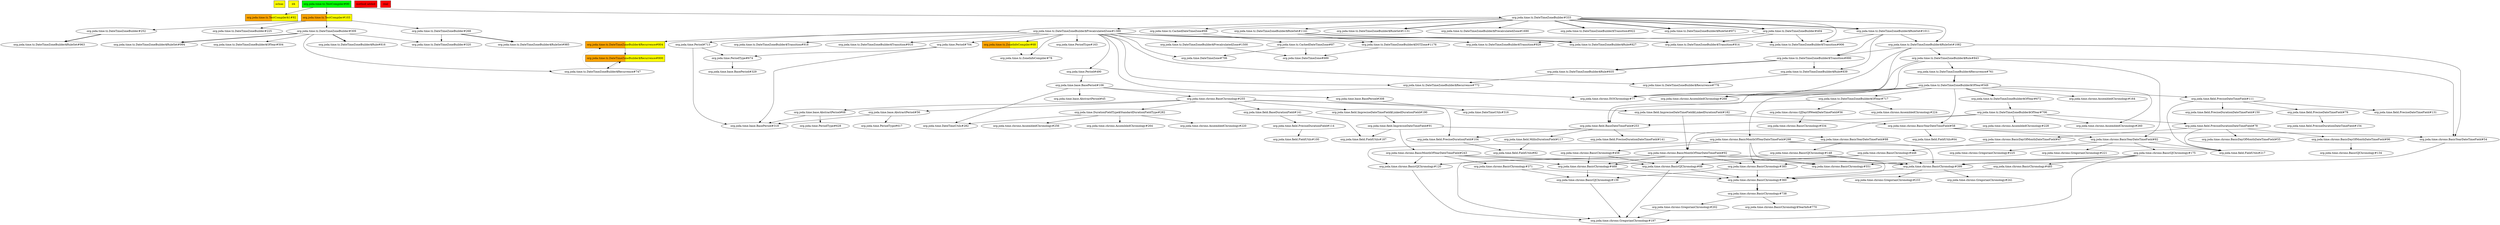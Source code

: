 digraph enhanced {
	"ochiai" [style=striped shape=box fillcolor="yellow"];
	"d4" [style=striped shape=box fillcolor="yellow"];
	"org.joda.time.tz.DateTimeZoneBuilder$Recurrence#804" [style=striped shape=box fillcolor="orange:yellow"];
	"method added" [style=striped shape=box fillcolor="red"];
	"org.joda.time.tz.TestCompiler#90" [style=striped shape=box fillcolor="green"];
	"org.joda.time.tz.ZoneInfoCompiler#68" [style=striped shape=box fillcolor="orange:yellow"];
	"org.joda.time.tz.TestCompiler$1#92" [style=striped shape=box fillcolor="orange:yellow"];
	"org.joda.time.tz.TestCompiler#103" [style=striped shape=box fillcolor="orange:yellow"];
	"real" [style=striped shape=box fillcolor="red"];
	"org.joda.time.tz.DateTimeZoneBuilder$Recurrence#800" [style=striped shape=box fillcolor="orange:yellow"];
	"org.joda.time.chrono.BasicMonthOfYearDateTimeField#243" -> "org.joda.time.chrono.BasicChronology#371";
	"org.joda.time.tz.DateTimeZoneBuilder#404" -> "org.joda.time.tz.DateTimeZoneBuilder$Transition#906";
	"org.joda.time.tz.DateTimeZoneBuilder$RuleSet#1011" -> "org.joda.time.tz.DateTimeZoneBuilder$Transition#906";
	"org.joda.time.tz.DateTimeZoneBuilder#333" -> "org.joda.time.tz.DateTimeZoneBuilder$Transition#906";
	"org.joda.time.tz.DateTimeZoneBuilder$PrecalculatedZone#1389" -> "org.joda.time.tz.DateTimeZoneBuilder$Transition#906";
	"org.joda.time.tz.DateTimeZoneBuilder$Rule#843" -> "org.joda.time.chrono.ISOChronology#77";
	"org.joda.time.tz.DateTimeZoneBuilder$OfYear#549" -> "org.joda.time.chrono.ISOChronology#77";
	"org.joda.time.tz.DateTimeZoneBuilder$RuleSet#1082" -> "org.joda.time.chrono.ISOChronology#77";
	"org.joda.time.tz.DateTimeZoneBuilder$PrecalculatedZone#1389" -> "org.joda.time.chrono.ISOChronology#77";
	"org.joda.time.tz.TestCompiler#90" -> "org.joda.time.tz.TestCompiler$1#92";
	"org.joda.time.tz.CachedDateTimeZone#68" -> "org.joda.time.tz.CachedDateTimeZone#87";
	"org.joda.time.chrono.GJDayOfWeekDateTimeField#56" -> "org.joda.time.chrono.BasicChronology#534";
	"org.joda.time.tz.DateTimeZoneBuilder$PrecalculatedZone#1389" -> "org.joda.time.PeriodType#163";
	"org.joda.time.tz.DateTimeZoneBuilder$OfYear#549" -> "org.joda.time.tz.DateTimeZoneBuilder$OfYear#672" [style=bold];
	"org.joda.time.field.ImpreciseDateTimeField#91" -> "org.joda.time.chrono.BasicMonthOfYearDateTimeField#243";
	"org.joda.time.tz.DateTimeZoneBuilder$OfYear#672" -> "org.joda.time.tz.DateTimeZoneBuilder$OfYear#706";
	"org.joda.time.tz.DateTimeZoneBuilder$Recurrence#761" -> "org.joda.time.tz.DateTimeZoneBuilder$OfYear#549" [style=bold];
	"org.joda.time.field.PreciseDurationDateTimeField#78" -> "org.joda.time.field.FieldUtils#217";
	"org.joda.time.chrono.BasicYearDateTimeField#82" -> "org.joda.time.field.FieldUtils#217";
	"org.joda.time.field.PreciseDateTimeField#111" -> "org.joda.time.field.FieldUtils#217";
	"org.joda.time.chrono.BasicMonthOfYearDateTimeField#298" -> "org.joda.time.field.FieldUtils#217";
	"org.joda.time.tz.DateTimeZoneBuilder$RuleSet#1141" -> "org.joda.time.tz.DateTimeZoneBuilder$Rule#827" [style=bold];
	"org.joda.time.DurationFieldType$StandardDurationFieldType#282" -> "org.joda.time.chrono.AssembledChronology#256";
	"org.joda.time.field.BaseDateTimeField#253" -> "org.joda.time.field.PreciseDurationDateTimeField#141";
	"org.joda.time.tz.DateTimeZoneBuilder$Recurrence#747" -> "org.joda.time.tz.DateTimeZoneBuilder$Recurrence#804" [style=dotted];
	"org.joda.time.tz.DateTimeZoneBuilder$PrecalculatedZone#1389" -> "org.joda.time.tz.DateTimeZoneBuilder$Recurrence#804";
	"org.joda.time.tz.DateTimeZoneBuilder$OfYear#706" -> "org.joda.time.field.PreciseDurationDateTimeField#78";
	"org.joda.time.chrono.BasicChronology#371" -> "org.joda.time.chrono.BasicChronology#360";
	"org.joda.time.chrono.BasicGJChronology#88" -> "org.joda.time.chrono.BasicChronology#360";
	"org.joda.time.chrono.BasicChronology#385" -> "org.joda.time.chrono.BasicChronology#360";
	"org.joda.time.chrono.BasicGJChronology#148" -> "org.joda.time.chrono.BasicChronology#360";
	"org.joda.time.chrono.BasicChronology#468" -> "org.joda.time.chrono.BasicChronology#360";
	"org.joda.time.chrono.BasicChronology#485" -> "org.joda.time.chrono.BasicChronology#360";
	"org.joda.time.chrono.BasicChronology#399" -> "org.joda.time.chrono.BasicChronology#360";
	"org.joda.time.field.PreciseDurationDateTimeField#78" -> "org.joda.time.chrono.BasicDayOfMonthDateTimeField#55";
	"org.joda.time.tz.DateTimeZoneBuilder$RuleSet#1011" -> "org.joda.time.tz.DateTimeZoneBuilder$Rule#839";
	"org.joda.time.tz.DateTimeZoneBuilder$Transition#890" -> "org.joda.time.tz.DateTimeZoneBuilder$Rule#839";
	"org.joda.time.chrono.BasicGJChronology#175" -> "org.joda.time.chrono.BasicChronology#485";
	"org.joda.time.tz.DateTimeZoneBuilder#333" -> "org.joda.time.tz.DateTimeZoneBuilder$PrecalculatedZone#1389";
	"org.joda.time.tz.DateTimeZoneBuilder$OfYear#549" -> "org.joda.time.tz.DateTimeZoneBuilder$OfYear#717";
	"org.joda.time.field.PreciseDurationField#114" -> "org.joda.time.field.FieldUtils#100";
	"org.joda.time.field.PreciseDateTimeField#111" -> "org.joda.time.field.PreciseDateTimeField#131";
	"org.joda.time.tz.DateTimeZoneBuilder$OfYear#706" -> "org.joda.time.chrono.AssembledChronology#260";
	"org.joda.time.tz.DateTimeZoneBuilder$OfYear#549" -> "org.joda.time.chrono.AssembledChronology#260";
	"org.joda.time.chrono.BaseChronology#255" -> "org.joda.time.field.ImpreciseDateTimeField$LinkedDurationField#190";
	"org.joda.time.tz.DateTimeZoneBuilder$Transition#890" -> "org.joda.time.tz.DateTimeZoneBuilder$Rule#835" [style=bold];
	"org.joda.time.tz.DateTimeZoneBuilder$Rule#843" -> "org.joda.time.chrono.BasicYearDateTimeField#82";
	"org.joda.time.chrono.BasicYearDateTimeField#58" -> "org.joda.time.chrono.BasicYearDateTimeField#82";
	"org.joda.time.tz.DateTimeZoneBuilder$Rule#843" -> "org.joda.time.chrono.AssembledChronology#268";
	"org.joda.time.tz.DateTimeZoneBuilder$OfYear#549" -> "org.joda.time.chrono.AssembledChronology#268";
	"org.joda.time.tz.DateTimeZoneBuilder$RuleSet#1082" -> "org.joda.time.chrono.AssembledChronology#268";
	"org.joda.time.tz.DateTimeZoneBuilder$Rule#835" -> "org.joda.time.tz.DateTimeZoneBuilder$Recurrence#772";
	"org.joda.time.tz.DateTimeZoneBuilder$PrecalculatedZone#1389" -> "org.joda.time.tz.DateTimeZoneBuilder$Recurrence#772";
	"org.joda.time.DurationFieldType$StandardDurationFieldType#282" -> "org.joda.time.chrono.AssembledChronology#264";
	"org.joda.time.base.AbstractPeriod#56" -> "org.joda.time.PeriodType#617";
	"org.joda.time.field.ImpreciseDateTimeField#91" -> "org.joda.time.field.FieldUtils#187";
	"org.joda.time.field.BaseDurationField#141" -> "org.joda.time.field.FieldUtils#187";
	"org.joda.time.tz.DateTimeZoneBuilder$Rule#839" -> "org.joda.time.tz.DateTimeZoneBuilder$Recurrence#776";
	"org.joda.time.tz.DateTimeZoneBuilder$PrecalculatedZone#1389" -> "org.joda.time.tz.DateTimeZoneBuilder$Recurrence#776";
	"org.joda.time.field.PreciseDurationDateTimeField#78" -> "org.joda.time.chrono.BasicDayOfMonthDateTimeField#47";
	"org.joda.time.tz.DateTimeZoneBuilder#333" -> "org.joda.time.tz.DateTimeZoneBuilder$RuleSet#1011" [style=bold];
	"org.joda.time.tz.DateTimeZoneBuilder#333" -> "org.joda.time.tz.DateTimeZoneBuilder$RuleSet#1131" [style=bold];
	"org.joda.time.tz.DateTimeZoneBuilder#333" -> "org.joda.time.tz.CachedDateTimeZone#68";
	"org.joda.time.chrono.BasicYearDateTimeField#82" -> "org.joda.time.chrono.BasicGJChronology#175";
	"org.joda.time.field.ImpreciseDateTimeField#91" -> "org.joda.time.chrono.BasicYearDateTimeField#88";
	"org.joda.time.tz.TestCompiler#90" -> "org.joda.time.tz.TestCompiler#103";
	"org.joda.time.Period#490" -> "org.joda.time.base.BasePeriod#106";
	"org.joda.time.chrono.BasicGJChronology#175" -> "org.joda.time.chrono.BasicChronology#551";
	"org.joda.time.chrono.BasicMonthOfYearDateTimeField#92" -> "org.joda.time.chrono.BasicChronology#551";
	"org.joda.time.chrono.BasicMonthOfYearDateTimeField#298" -> "org.joda.time.chrono.BasicChronology#551";
	"org.joda.time.tz.TestCompiler#103" -> "org.joda.time.tz.DateTimeZoneBuilder#225";
	"org.joda.time.chrono.BasicGJChronology#148" -> "org.joda.time.chrono.BasicChronology#399";
	"org.joda.time.chrono.BasicGJChronology#175" -> "org.joda.time.chrono.BasicChronology#399";
	"org.joda.time.chrono.BasicMonthOfYearDateTimeField#92" -> "org.joda.time.chrono.BasicChronology#399";
	"org.joda.time.chrono.BasicYearDateTimeField#54" -> "org.joda.time.chrono.BasicChronology#399";
	"org.joda.time.chrono.BasicChronology#448" -> "org.joda.time.chrono.BasicChronology#399";
	"org.joda.time.chrono.BasicMonthOfYearDateTimeField#298" -> "org.joda.time.chrono.BasicChronology#399";
	"org.joda.time.chrono.BasicMonthOfYearDateTimeField#243" -> "org.joda.time.chrono.BasicChronology#399";
	"org.joda.time.tz.DateTimeZoneBuilder#333" -> "org.joda.time.tz.DateTimeZoneBuilder$PrecalculatedZone#1690";
	"org.joda.time.tz.ZoneInfoCompiler#68" -> "org.joda.time.tz.ZoneInfoCompiler#78" [style=dotted];
	"org.joda.time.tz.DateTimeZoneBuilder$PrecalculatedZone#1389" -> "org.joda.time.tz.ZoneInfoCompiler#78";
	"org.joda.time.base.AbstractPeriod#68" -> "org.joda.time.PeriodType#628";
	"org.joda.time.field.PreciseDateTimeField#111" -> "org.joda.time.field.PreciseDateTimeField#79";
	"org.joda.time.chrono.BasicChronology#738" -> "org.joda.time.chrono.GregorianChronology#202";
	"org.joda.time.chrono.BasicGJChronology#175" -> "org.joda.time.chrono.BasicChronology#385";
	"org.joda.time.chrono.BasicMonthOfYearDateTimeField#92" -> "org.joda.time.chrono.BasicChronology#385";
	"org.joda.time.chrono.BasicMonthOfYearDateTimeField#298" -> "org.joda.time.chrono.BasicChronology#385";
	"org.joda.time.tz.DateTimeZoneBuilder$PrecalculatedZone#1389" -> "org.joda.time.Period#713";
	"org.joda.time.tz.CachedDateTimeZone#87" -> "org.joda.time.DateTimeZone#706";
	"org.joda.time.tz.DateTimeZoneBuilder$PrecalculatedZone#1389" -> "org.joda.time.DateTimeZone#706";
	"org.joda.time.tz.TestCompiler#90" -> "org.joda.time.tz.DateTimeZoneBuilder#333";
	"org.joda.time.field.ImpreciseDateTimeField$LinkedDurationField#190" -> "org.joda.time.field.ImpreciseDateTimeField#91";
	"org.joda.time.tz.DateTimeZoneBuilder#309" -> "org.joda.time.tz.DateTimeZoneBuilder$Rule#816" [style=bold];
	"org.joda.time.tz.DateTimeZoneBuilder$RuleSet#1011" -> "org.joda.time.tz.DateTimeZoneBuilder$RuleSet#1082";
	"org.joda.time.tz.DateTimeZoneBuilder#333" -> "org.joda.time.tz.DateTimeZoneBuilder$RuleSet#1082";
	"org.joda.time.chrono.BaseChronology#255" -> "org.joda.time.DurationFieldType$StandardDurationFieldType#282";
	"org.joda.time.field.BaseDateTimeField#253" -> "org.joda.time.field.MillisDurationField#117";
	"org.joda.time.chrono.BasicChronology#399" -> "org.joda.time.chrono.GregorianChronology#233";
	"org.joda.time.tz.DateTimeZoneBuilder$PrecalculatedZone#1389" -> "org.joda.time.Period#704";
	"org.joda.time.PeriodType#674" -> "org.joda.time.base.BasePeriod#329";
	"org.joda.time.base.BasePeriod#308" -> "org.joda.time.DateTimeUtils#316";
	"org.joda.time.tz.DateTimeZoneBuilder#309" -> "org.joda.time.tz.DateTimeZoneBuilder#320";
	"org.joda.time.tz.DateTimeZoneBuilder#268" -> "org.joda.time.tz.DateTimeZoneBuilder#320";
	"org.joda.time.chrono.BasicMonthOfYearDateTimeField#298" -> "org.joda.time.chrono.BasicChronology#458";
	"org.joda.time.tz.DateTimeZoneBuilder#309" -> "org.joda.time.tz.DateTimeZoneBuilder$RuleSet#994" [style=bold];
	"org.joda.time.tz.DateTimeZoneBuilder#268" -> "org.joda.time.tz.DateTimeZoneBuilder$RuleSet#985" [style=bold];
	"org.joda.time.tz.DateTimeZoneBuilder$DSTZone#1176" -> "org.joda.time.DateTimeZone#689";
	"org.joda.time.tz.CachedDateTimeZone#87" -> "org.joda.time.DateTimeZone#689";
	"org.joda.time.tz.DateTimeZoneBuilder$PrecalculatedZone#1500" -> "org.joda.time.DateTimeZone#689";
	"org.joda.time.tz.DateTimeZoneBuilder#309" -> "org.joda.time.tz.DateTimeZoneBuilder$OfYear#504";
	"org.joda.time.chrono.BasicChronology#360" -> "org.joda.time.chrono.BasicChronology#738" [style=bold];
	"org.joda.time.chrono.BasicChronology#399" -> "org.joda.time.chrono.GregorianChronology#241";
	"org.joda.time.chrono.BasicMonthOfYearDateTimeField#92" -> "org.joda.time.chrono.BasicGJChronology#88";
	"org.joda.time.chrono.BasicChronology#458" -> "org.joda.time.chrono.BasicGJChronology#88";
	"org.joda.time.chrono.BasicChronology#448" -> "org.joda.time.chrono.BasicGJChronology#88";
	"org.joda.time.chrono.BasicMonthOfYearDateTimeField#243" -> "org.joda.time.chrono.BasicGJChronology#88";
	"org.joda.time.chrono.BasicYearDateTimeField#82" -> "org.joda.time.chrono.GregorianChronology#221";
	"org.joda.time.base.BasePeriod#106" -> "org.joda.time.DateTimeUtils#282";
	"org.joda.time.DurationFieldType$StandardDurationFieldType#282" -> "org.joda.time.DateTimeUtils#282";
	"org.joda.time.tz.DateTimeZoneBuilder#333" -> "org.joda.time.tz.DateTimeZoneBuilder$RuleSet#1141";
	"org.joda.time.field.PreciseDurationDateTimeField#78" -> "org.joda.time.chrono.BasicDayOfMonthDateTimeField#96";
	"org.joda.time.tz.DateTimeZoneBuilder$OfYear#706" -> "org.joda.time.chrono.BasicMonthOfYearDateTimeField#92";
	"org.joda.time.field.ImpreciseDateTimeField$LinkedDurationField#182" -> "org.joda.time.chrono.BasicMonthOfYearDateTimeField#92";
	"org.joda.time.tz.DateTimeZoneBuilder$OfYear#706" -> "org.joda.time.chrono.AssembledChronology#228";
	"org.joda.time.chrono.BasicMonthOfYearDateTimeField#92" -> "org.joda.time.chrono.BasicGJChronology#120";
	"org.joda.time.chrono.BasicMonthOfYearDateTimeField#298" -> "org.joda.time.chrono.BasicGJChronology#120";
	"org.joda.time.chrono.BasicMonthOfYearDateTimeField#243" -> "org.joda.time.chrono.BasicGJChronology#120";
	"org.joda.time.chrono.BasicYearDateTimeField#82" -> "org.joda.time.chrono.GregorianChronology#225";
	"org.joda.time.base.BasePeriod#106" -> "org.joda.time.base.AbstractPeriod#45";
	"org.joda.time.chrono.BasicDayOfMonthDateTimeField#47" -> "org.joda.time.chrono.BasicChronology#448";
	"org.joda.time.tz.DateTimeZoneBuilder$PrecalculatedZone#1389" -> "org.joda.time.tz.DateTimeZoneBuilder$PrecalculatedZone#1500";
	"org.joda.time.tz.DateTimeZoneBuilder$OfYear#549" -> "org.joda.time.chrono.BasicMonthOfYearDateTimeField#298";
	"org.joda.time.base.BasePeriod#106" -> "org.joda.time.chrono.BaseChronology#255";
	"org.joda.time.tz.TestCompiler#103" -> "org.joda.time.tz.DateTimeZoneBuilder#309";
	"org.joda.time.tz.DateTimeZoneBuilder$PrecalculatedZone#1389" -> "org.joda.time.tz.ZoneInfoCompiler#68";
	"org.joda.time.tz.DateTimeZoneBuilder$PrecalculatedZone#1389" -> "org.joda.time.Period#490";
	"org.joda.time.field.PreciseDurationField#104" -> "org.joda.time.field.FieldUtils#82";
	"org.joda.time.field.MillisDurationField#117" -> "org.joda.time.field.FieldUtils#82";
	"org.joda.time.tz.DateTimeZoneBuilder$OfYear#717" -> "org.joda.time.chrono.AssembledChronology#224";
	"org.joda.time.DurationFieldType$StandardDurationFieldType#282" -> "org.joda.time.chrono.AssembledChronology#220";
	"org.joda.time.chrono.BasicGJChronology#88" -> "org.joda.time.chrono.GregorianChronology#197";
	"org.joda.time.chrono.GregorianChronology#202" -> "org.joda.time.chrono.GregorianChronology#197";
	"org.joda.time.chrono.BasicGJChronology#148" -> "org.joda.time.chrono.GregorianChronology#197";
	"org.joda.time.chrono.BasicGJChronology#120" -> "org.joda.time.chrono.GregorianChronology#197";
	"org.joda.time.chrono.BasicGJChronology#175" -> "org.joda.time.chrono.GregorianChronology#197";
	"org.joda.time.chrono.BasicGJChronology#139" -> "org.joda.time.chrono.GregorianChronology#197";
	"org.joda.time.chrono.BasicDayOfMonthDateTimeField#96" -> "org.joda.time.chrono.BasicGJChronology#134";
	"org.joda.time.tz.DateTimeZoneBuilder#404" -> "org.joda.time.tz.DateTimeZoneBuilder$Transition#929";
	"org.joda.time.tz.DateTimeZoneBuilder$PrecalculatedZone#1389" -> "org.joda.time.tz.DateTimeZoneBuilder$Transition#929";
	"org.joda.time.field.BaseDurationField#141" -> "org.joda.time.field.PreciseDurationField#114";
	"org.joda.time.chrono.BasicChronology#738" -> "org.joda.time.chrono.BasicChronology$YearInfo#770";
	"org.joda.time.base.BasePeriod#106" -> "org.joda.time.base.BasePeriod#308";
	"org.joda.time.chrono.BaseChronology#255" -> "org.joda.time.base.AbstractPeriod#56";
	"org.joda.time.tz.DateTimeZoneBuilder#333" -> "org.joda.time.tz.DateTimeZoneBuilder$Transition#922" [style=bold];
	"org.joda.time.tz.DateTimeZoneBuilder$OfYear#706" -> "org.joda.time.field.BaseDateTimeField#253";
	"org.joda.time.tz.DateTimeZoneBuilder$OfYear#717" -> "org.joda.time.field.BaseDateTimeField#253";
	"org.joda.time.tz.DateTimeZoneBuilder$OfYear#549" -> "org.joda.time.field.BaseDateTimeField#253";
	"org.joda.time.tz.TestCompiler#103" -> "org.joda.time.tz.DateTimeZoneBuilder#268";
	"org.joda.time.tz.DateTimeZoneBuilder#333" -> "org.joda.time.tz.DateTimeZoneBuilder$RuleSet#971" [style=bold];
	"org.joda.time.tz.DateTimeZoneBuilder#252" -> "org.joda.time.tz.DateTimeZoneBuilder$RuleSet#963" [style=bold];
	"org.joda.time.chrono.BaseChronology#255" -> "org.joda.time.field.ImpreciseDateTimeField$LinkedDurationField#182";
	"org.joda.time.tz.DateTimeZoneBuilder$RuleSet#1082" -> "org.joda.time.tz.DateTimeZoneBuilder$Rule#843";
	"org.joda.time.tz.DateTimeZoneBuilder$RuleSet#1011" -> "org.joda.time.tz.DateTimeZoneBuilder$Transition#890";
	"org.joda.time.tz.DateTimeZoneBuilder$RuleSet#1082" -> "org.joda.time.tz.DateTimeZoneBuilder$Transition#890";
	"org.joda.time.tz.DateTimeZoneBuilder$Rule#843" -> "org.joda.time.tz.DateTimeZoneBuilder$Recurrence#761";
	"org.joda.time.tz.DateTimeZoneBuilder$Recurrence#804" -> "org.joda.time.tz.DateTimeZoneBuilder$Recurrence#800";
	"org.joda.time.tz.DateTimeZoneBuilder$Recurrence#747" -> "org.joda.time.tz.DateTimeZoneBuilder$Recurrence#800" [style=dotted];
	"org.joda.time.chrono.BasicChronology#371" -> "org.joda.time.chrono.BasicGJChronology#139";
	"org.joda.time.chrono.BasicChronology#385" -> "org.joda.time.chrono.BasicGJChronology#139";
	"org.joda.time.chrono.BasicChronology#468" -> "org.joda.time.chrono.BasicGJChronology#139";
	"org.joda.time.field.PreciseDateTimeField#79" -> "org.joda.time.field.PreciseDurationDateTimeField#154";
	"org.joda.time.tz.DateTimeZoneBuilder#309" -> "org.joda.time.tz.DateTimeZoneBuilder$Recurrence#747";
	"org.joda.time.tz.DateTimeZoneBuilder$Recurrence#800" -> "org.joda.time.tz.DateTimeZoneBuilder$Recurrence#747";
	"org.joda.time.chrono.BasicYearDateTimeField#88" -> "org.joda.time.chrono.BasicGJChronology#148";
	"org.joda.time.Period#704" -> "org.joda.time.PeriodType#674";
	"org.joda.time.Period#713" -> "org.joda.time.PeriodType#674";
	"org.joda.time.tz.DateTimeZoneBuilder$PrecalculatedZone#1389" -> "org.joda.time.tz.DateTimeZoneBuilder$Transition#918";
	"org.joda.time.tz.DateTimeZoneBuilder$RuleSet#1141" -> "org.joda.time.tz.DateTimeZoneBuilder$DSTZone#1176";
	"org.joda.time.tz.DateTimeZoneBuilder$PrecalculatedZone#1389" -> "org.joda.time.tz.DateTimeZoneBuilder$DSTZone#1176";
	"org.joda.time.tz.TestCompiler#103" -> "org.joda.time.tz.DateTimeZoneBuilder#252";
	"org.joda.time.Period#704" -> "org.joda.time.base.BasePeriod#318";
	"org.joda.time.base.AbstractPeriod#56" -> "org.joda.time.base.BasePeriod#318";
	"org.joda.time.Period#713" -> "org.joda.time.base.BasePeriod#318";
	"org.joda.time.base.AbstractPeriod#68" -> "org.joda.time.base.BasePeriod#318";
	"org.joda.time.tz.DateTimeZoneBuilder#404" -> "org.joda.time.tz.DateTimeZoneBuilder$Transition#914";
	"org.joda.time.tz.DateTimeZoneBuilder$PrecalculatedZone#1389" -> "org.joda.time.tz.DateTimeZoneBuilder$Transition#914";
	"org.joda.time.tz.DateTimeZoneBuilder$Rule#843" -> "org.joda.time.chrono.BasicYearDateTimeField#54";
	"org.joda.time.tz.DateTimeZoneBuilder$RuleSet#1082" -> "org.joda.time.chrono.BasicYearDateTimeField#54";
	"org.joda.time.chrono.BasicYearDateTimeField#58" -> "org.joda.time.chrono.BasicYearDateTimeField#54";
	"org.joda.time.tz.DateTimeZoneBuilder$OfYear#717" -> "org.joda.time.chrono.GJDayOfWeekDateTimeField#56";
	"org.joda.time.chrono.BasicMonthOfYearDateTimeField#92" -> "org.joda.time.chrono.BasicChronology#468";
	"org.joda.time.chrono.BasicChronology#458" -> "org.joda.time.chrono.BasicChronology#468";
	"org.joda.time.chrono.BasicChronology#448" -> "org.joda.time.chrono.BasicChronology#468";
	"org.joda.time.chrono.BasicMonthOfYearDateTimeField#243" -> "org.joda.time.chrono.BasicChronology#468";
	"org.joda.time.tz.DateTimeZoneBuilder$PrecalculatedZone#1389" -> "org.joda.time.tz.DateTimeZoneBuilder$Transition#910";
	"org.joda.time.field.ImpreciseDateTimeField$LinkedDurationField#182" -> "org.joda.time.chrono.BasicYearDateTimeField#58";
	"org.joda.time.tz.DateTimeZoneBuilder$OfYear#549" -> "org.joda.time.chrono.BasicYearDateTimeField#58";
	"org.joda.time.chrono.BaseChronology#255" -> "org.joda.time.base.AbstractPeriod#68";
	"org.joda.time.tz.DateTimeZoneBuilder#333" -> "org.joda.time.tz.DateTimeZoneBuilder#404" [style=bold];
	"org.joda.time.chrono.BaseChronology#255" -> "org.joda.time.field.BaseDurationField#141";
	"org.joda.time.tz.DateTimeZoneBuilder$OfYear#549" -> "org.joda.time.field.PreciseDateTimeField#111";
	"org.joda.time.chrono.BaseChronology#255" -> "org.joda.time.field.PreciseDurationField#104";
	"org.joda.time.field.BaseDateTimeField#253" -> "org.joda.time.field.PreciseDurationField#104";
	"org.joda.time.chrono.BasicYearDateTimeField#58" -> "org.joda.time.field.FieldUtils#64";
	"org.joda.time.tz.DateTimeZoneBuilder$OfYear#549" -> "org.joda.time.chrono.AssembledChronology#164";
	"org.joda.time.field.PreciseDateTimeField#111" -> "org.joda.time.field.PreciseDurationDateTimeField#150";
}

